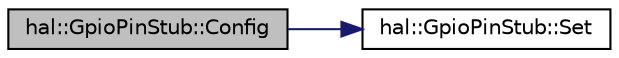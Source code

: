 digraph "hal::GpioPinStub::Config"
{
 // INTERACTIVE_SVG=YES
  edge [fontname="Helvetica",fontsize="10",labelfontname="Helvetica",labelfontsize="10"];
  node [fontname="Helvetica",fontsize="10",shape=record];
  rankdir="LR";
  Node4 [label="hal::GpioPinStub::Config",height=0.2,width=0.4,color="black", fillcolor="grey75", style="filled", fontcolor="black"];
  Node4 -> Node5 [color="midnightblue",fontsize="10",style="solid",fontname="Helvetica"];
  Node5 [label="hal::GpioPinStub::Set",height=0.2,width=0.4,color="black", fillcolor="white", style="filled",URL="$dd/d34/classhal_1_1_gpio_pin_stub.html#a43ea857ad63c1353e1b64f225a300be8"];
}
